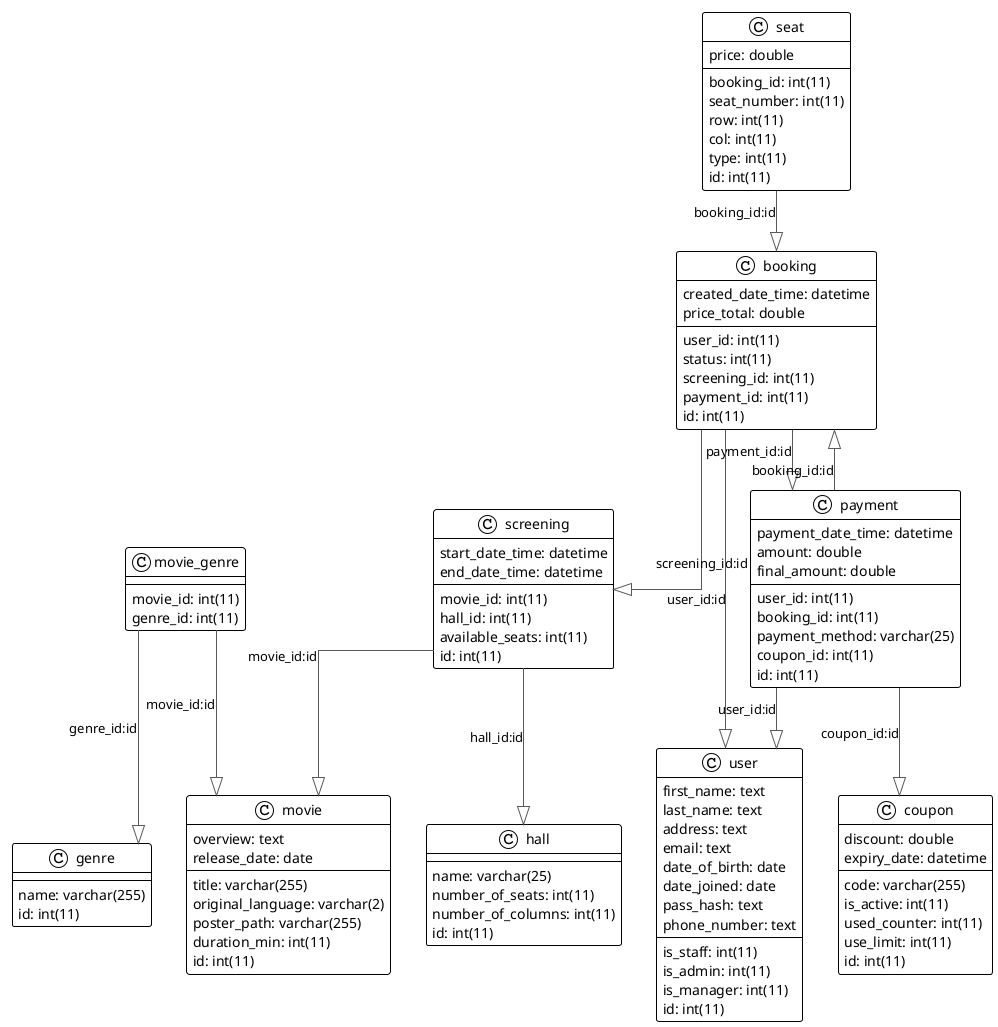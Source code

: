 @startuml

!theme plain
top to bottom direction
skinparam linetype ortho

class booking {
   user_id: int(11)
   created_date_time: datetime
   status: int(11)
   screening_id: int(11)
   price_total: double
   payment_id: int(11)
   id: int(11)
}
class coupon {
   code: varchar(255)
   discount: double
   expiry_date: datetime
   is_active: int(11)
   used_counter: int(11)
   use_limit: int(11)
   id: int(11)
}
class genre {
   name: varchar(255)
   id: int(11)
}
class hall {
   name: varchar(25)
   number_of_seats: int(11)
   number_of_columns: int(11)
   id: int(11)
}
class movie {
   title: varchar(255)
   original_language: varchar(2)
   overview: text
   poster_path: varchar(255)
   release_date: date
   duration_min: int(11)
   id: int(11)
}
class movie_genre {
   movie_id: int(11)
   genre_id: int(11)
}
class payment {
   user_id: int(11)
   booking_id: int(11)
   payment_date_time: datetime
   payment_method: varchar(25)
   coupon_id: int(11)
   amount: double
   final_amount: double
   id: int(11)
}
class screening {
   movie_id: int(11)
   start_date_time: datetime
   end_date_time: datetime
   hall_id: int(11)
   available_seats: int(11)
   id: int(11)
}
class seat {
   booking_id: int(11)
   seat_number: int(11)
   row: int(11)
   col: int(11)
   type: int(11)
   price: double
   id: int(11)
}
class user {
   first_name: text
   last_name: text
   address: text
   email: text
   date_of_birth: date
   date_joined: date
   pass_hash: text
   phone_number: text
   is_staff: int(11)
   is_admin: int(11)
   is_manager: int(11)
   id: int(11)
}

booking      -[#595959,plain]-^  payment     : "payment_id:id"
booking      -[#595959,plain]-^  screening   : "screening_id:id"
booking      -[#595959,plain]-^  user        : "user_id:id"
movie_genre  -[#595959,plain]-^  genre       : "genre_id:id"
movie_genre  -[#595959,plain]-^  movie       : "movie_id:id"
payment      -[#595959,plain]-^  booking     : "booking_id:id"
payment      -[#595959,plain]-^  coupon      : "coupon_id:id"
payment      -[#595959,plain]-^  user        : "user_id:id"
screening    -[#595959,plain]-^  hall        : "hall_id:id"
screening    -[#595959,plain]-^  movie       : "movie_id:id"
seat         -[#595959,plain]-^  booking     : "booking_id:id"
@enduml
